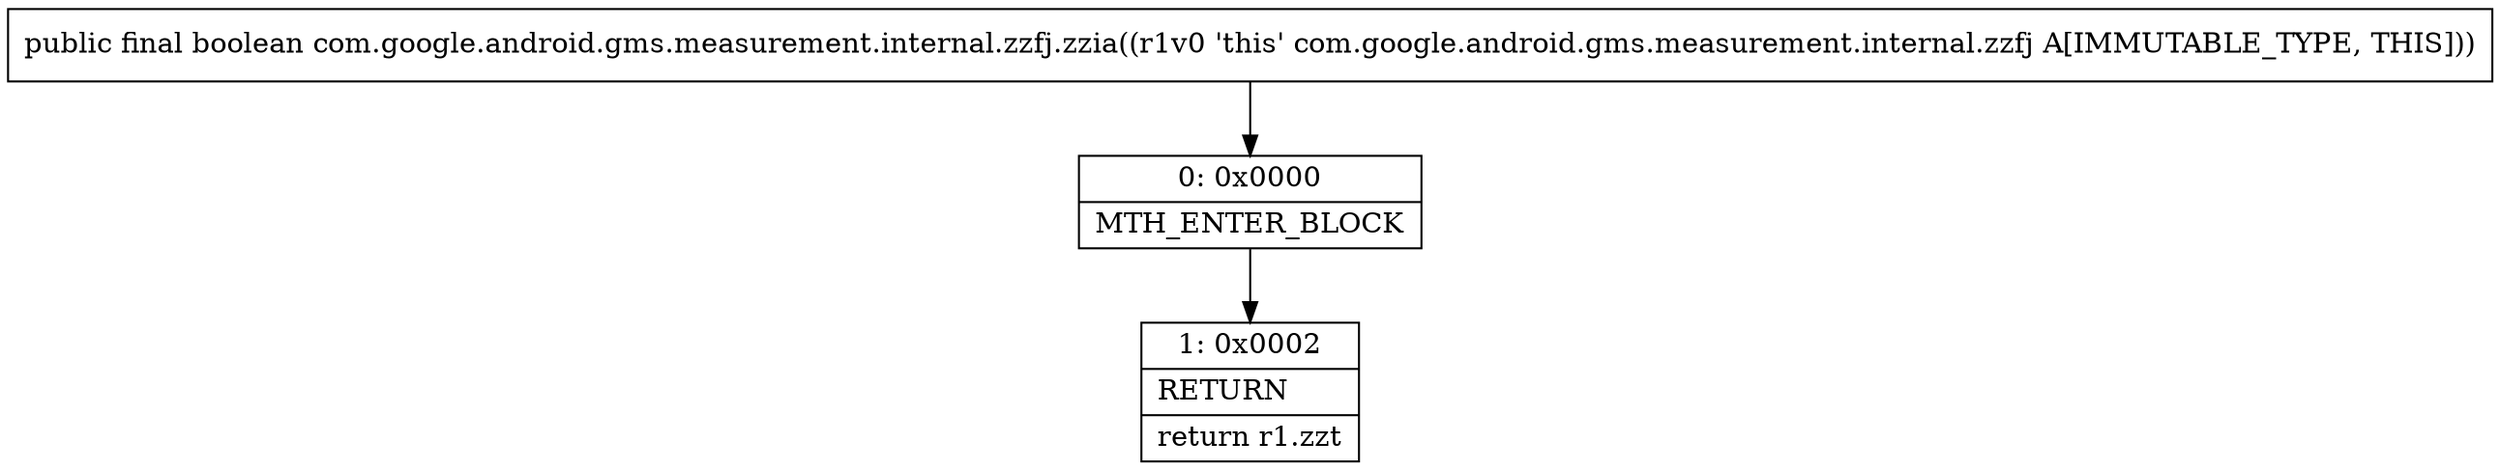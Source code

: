 digraph "CFG forcom.google.android.gms.measurement.internal.zzfj.zzia()Z" {
Node_0 [shape=record,label="{0\:\ 0x0000|MTH_ENTER_BLOCK\l}"];
Node_1 [shape=record,label="{1\:\ 0x0002|RETURN\l|return r1.zzt\l}"];
MethodNode[shape=record,label="{public final boolean com.google.android.gms.measurement.internal.zzfj.zzia((r1v0 'this' com.google.android.gms.measurement.internal.zzfj A[IMMUTABLE_TYPE, THIS])) }"];
MethodNode -> Node_0;
Node_0 -> Node_1;
}

